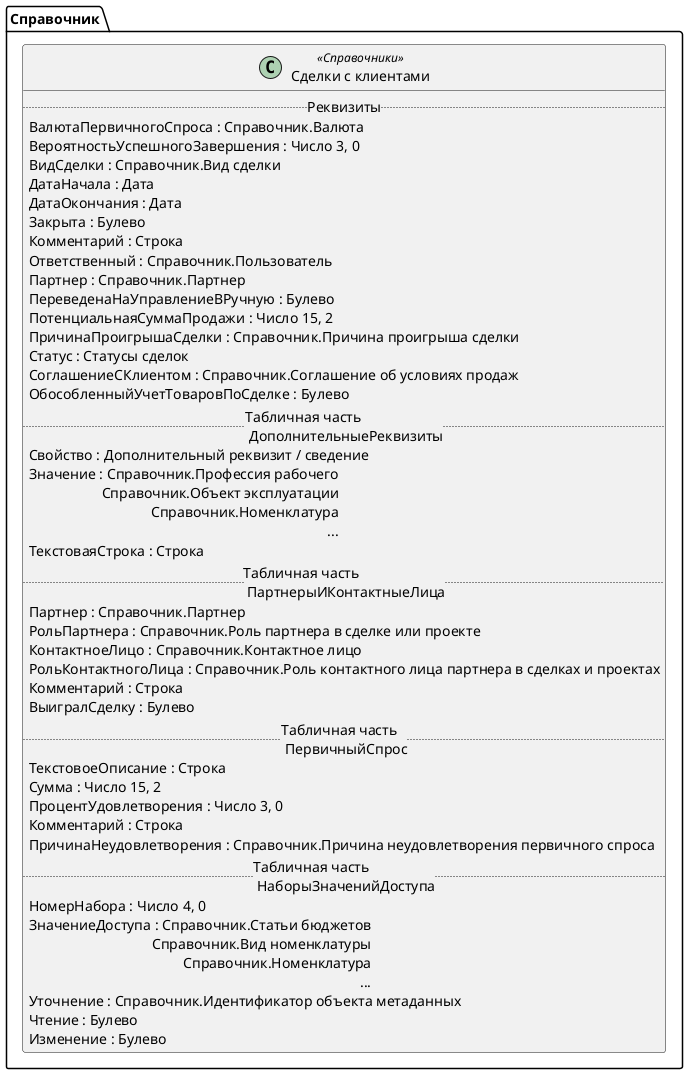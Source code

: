 ﻿@startuml СделкиСКлиентами
'!include templates.wsd
'..\include templates.wsd
class Справочник.СделкиСКлиентами as "Сделки с клиентами" <<Справочники>>
{
..Реквизиты..
ВалютаПервичногоСпроса : Справочник.Валюта
ВероятностьУспешногоЗавершения : Число 3, 0
ВидСделки : Справочник.Вид сделки
ДатаНачала : Дата
ДатаОкончания : Дата
Закрыта : Булево
Комментарий : Строка
Ответственный : Справочник.Пользователь
Партнер : Справочник.Партнер
ПереведенаНаУправлениеВРучную : Булево
ПотенциальнаяСуммаПродажи : Число 15, 2
ПричинаПроигрышаСделки : Справочник.Причина проигрыша сделки
Статус : Статусы сделок
СоглашениеСКлиентом : Справочник.Соглашение об условиях продаж
ОбособленныйУчетТоваровПоСделке : Булево
..Табличная часть \n ДополнительныеРеквизиты..
Свойство : Дополнительный реквизит / сведение
Значение : Справочник.Профессия рабочего\rСправочник.Объект эксплуатации\rСправочник.Номенклатура\r...
ТекстоваяСтрока : Строка
..Табличная часть \n ПартнерыИКонтактныеЛица..
Партнер : Справочник.Партнер
РольПартнера : Справочник.Роль партнера в сделке или проекте
КонтактноеЛицо : Справочник.Контактное лицо
РольКонтактногоЛица : Справочник.Роль контактного лица партнера в сделках и проектах
Комментарий : Строка
ВыигралСделку : Булево
..Табличная часть \n ПервичныйСпрос..
ТекстовоеОписание : Строка
Сумма : Число 15, 2
ПроцентУдовлетворения : Число 3, 0
Комментарий : Строка
ПричинаНеудовлетворения : Справочник.Причина неудовлетворения первичного спроса
..Табличная часть \n НаборыЗначенийДоступа..
НомерНабора : Число 4, 0
ЗначениеДоступа : Справочник.Статьи бюджетов\rСправочник.Вид номенклатуры\rСправочник.Номенклатура\r...
Уточнение : Справочник.Идентификатор объекта метаданных
Чтение : Булево
Изменение : Булево
}
@enduml
